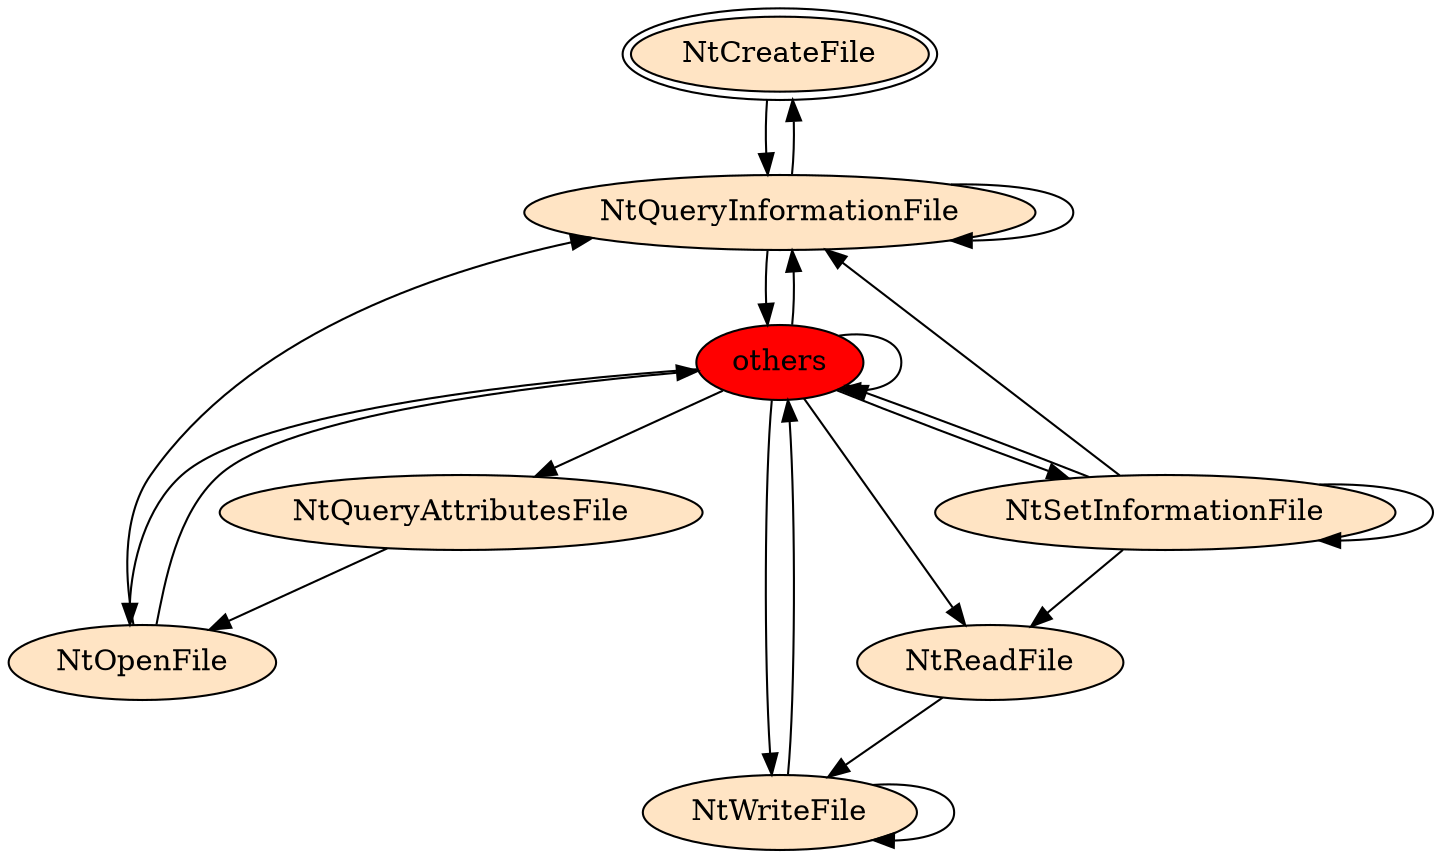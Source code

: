 digraph "./REPORTS/3914/API_PER_CATEGORY/CopyFileEx.exe_3168_Files and I_O (Local file system)_API_per_Category_Transition_Matrix" {
	NtCreateFile [label=NtCreateFile fillcolor=bisque peripheries=2 style=filled]
	NtQueryInformationFile [label=NtQueryInformationFile fillcolor=bisque style=filled]
	NtCreateFile -> NtQueryInformationFile [label=""]
	NtQueryInformationFile -> NtCreateFile [label=""]
	NtQueryInformationFile -> NtQueryInformationFile [label=""]
	others [label=others fillcolor=red style=filled]
	NtQueryInformationFile -> others [label=""]
	others -> NtQueryInformationFile [label=""]
	others -> others [label=""]
	NtQueryAttributesFile [label=NtQueryAttributesFile fillcolor=bisque style=filled]
	others -> NtQueryAttributesFile [label=""]
	NtOpenFile [label=NtOpenFile fillcolor=bisque style=filled]
	others -> NtOpenFile [label=""]
	NtSetInformationFile [label=NtSetInformationFile fillcolor=bisque style=filled]
	others -> NtSetInformationFile [label=""]
	NtWriteFile [label=NtWriteFile fillcolor=bisque style=filled]
	others -> NtWriteFile [label=""]
	NtReadFile [label=NtReadFile fillcolor=bisque style=filled]
	others -> NtReadFile [label=""]
	NtQueryAttributesFile -> NtOpenFile [label=""]
	NtOpenFile -> NtQueryInformationFile [label=""]
	NtOpenFile -> others [label=""]
	NtSetInformationFile -> NtQueryInformationFile [label=""]
	NtSetInformationFile -> others [label=""]
	NtSetInformationFile -> NtSetInformationFile [label=""]
	NtSetInformationFile -> NtReadFile [label=""]
	NtWriteFile -> others [label=""]
	NtWriteFile -> NtWriteFile [label=""]
	NtReadFile -> NtWriteFile [label=""]
}

